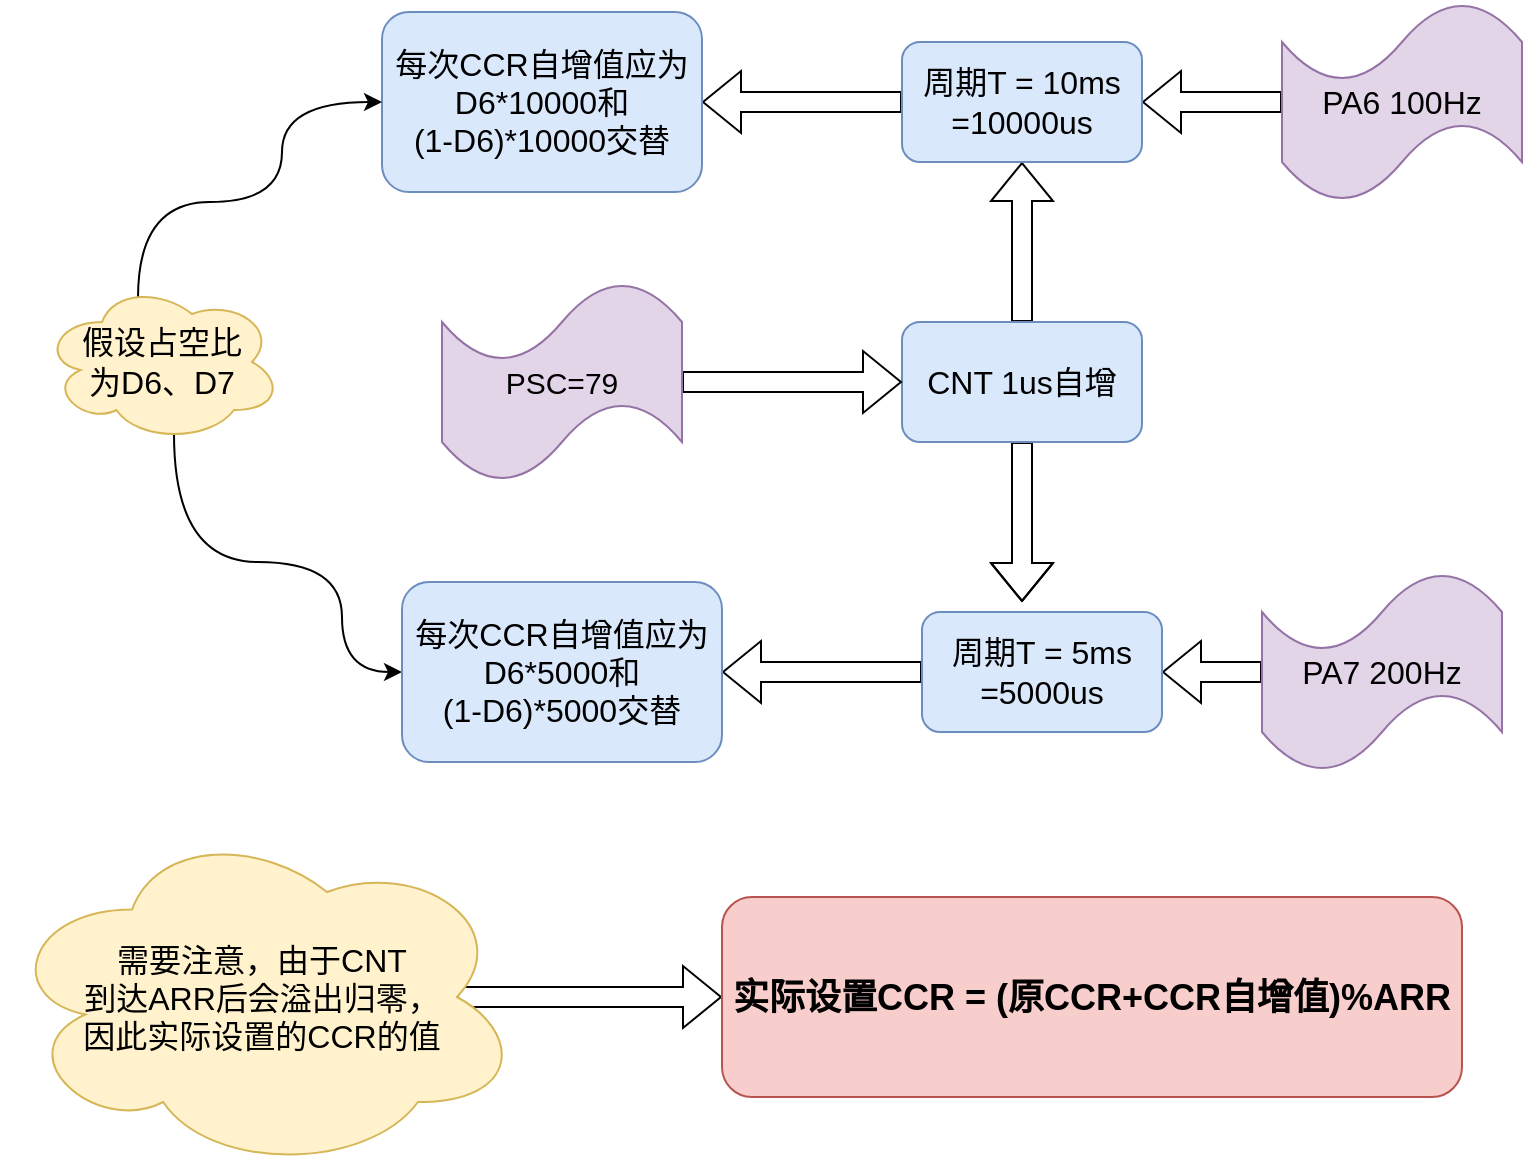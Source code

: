 <mxfile version="20.8.16" type="device"><diagram name="第 1 页" id="ghZhoQ0a8lJcCZlEwajJ"><mxGraphModel dx="1036" dy="614" grid="1" gridSize="10" guides="1" tooltips="1" connect="1" arrows="1" fold="1" page="1" pageScale="1" pageWidth="827" pageHeight="1169" math="0" shadow="0"><root><mxCell id="0"/><mxCell id="1" parent="0"/><mxCell id="QySJtTirAkExQh61y3MF-23" style="edgeStyle=orthogonalEdgeStyle;shape=flexArrow;rounded=0;orthogonalLoop=1;jettySize=auto;html=1;exitX=0.5;exitY=0;exitDx=0;exitDy=0;fontSize=16;entryX=0.5;entryY=1;entryDx=0;entryDy=0;" edge="1" parent="1" source="xvqxVZIRq5hpJjOjW9nH-1" target="QySJtTirAkExQh61y3MF-5"><mxGeometry relative="1" as="geometry"><mxPoint x="520" y="410" as="targetPoint"/></mxGeometry></mxCell><mxCell id="QySJtTirAkExQh61y3MF-24" style="edgeStyle=orthogonalEdgeStyle;shape=flexArrow;rounded=0;orthogonalLoop=1;jettySize=auto;html=1;exitX=0.5;exitY=1;exitDx=0;exitDy=0;fontSize=16;" edge="1" parent="1" source="xvqxVZIRq5hpJjOjW9nH-1"><mxGeometry relative="1" as="geometry"><mxPoint x="520" y="600" as="targetPoint"/></mxGeometry></mxCell><mxCell id="xvqxVZIRq5hpJjOjW9nH-1" value="&lt;font style=&quot;font-size: 16px;&quot;&gt;CNT 1us自增&lt;/font&gt;" style="rounded=1;whiteSpace=wrap;html=1;fillColor=#dae8fc;strokeColor=#6c8ebf;" parent="1" vertex="1"><mxGeometry x="460" y="460" width="120" height="60" as="geometry"/></mxCell><mxCell id="QySJtTirAkExQh61y3MF-22" style="edgeStyle=orthogonalEdgeStyle;shape=flexArrow;rounded=0;orthogonalLoop=1;jettySize=auto;html=1;exitX=1;exitY=0.5;exitDx=0;exitDy=0;exitPerimeter=0;entryX=0;entryY=0.5;entryDx=0;entryDy=0;fontSize=16;" edge="1" parent="1" source="QySJtTirAkExQh61y3MF-1" target="xvqxVZIRq5hpJjOjW9nH-1"><mxGeometry relative="1" as="geometry"/></mxCell><mxCell id="QySJtTirAkExQh61y3MF-1" value="&lt;font style=&quot;font-size: 15px;&quot;&gt;PSC=79&lt;/font&gt;" style="shape=tape;whiteSpace=wrap;html=1;fillColor=#e1d5e7;strokeColor=#9673a6;" vertex="1" parent="1"><mxGeometry x="230" y="440" width="120" height="100" as="geometry"/></mxCell><mxCell id="QySJtTirAkExQh61y3MF-7" style="edgeStyle=orthogonalEdgeStyle;shape=flexArrow;rounded=0;orthogonalLoop=1;jettySize=auto;html=1;entryX=1;entryY=0.5;entryDx=0;entryDy=0;fontSize=16;" edge="1" parent="1" source="QySJtTirAkExQh61y3MF-3" target="QySJtTirAkExQh61y3MF-5"><mxGeometry relative="1" as="geometry"/></mxCell><mxCell id="QySJtTirAkExQh61y3MF-3" value="PA6 100Hz" style="shape=tape;whiteSpace=wrap;html=1;fontSize=16;size=0.4;fillColor=#e1d5e7;strokeColor=#9673a6;" vertex="1" parent="1"><mxGeometry x="650" y="300" width="120" height="100" as="geometry"/></mxCell><mxCell id="QySJtTirAkExQh61y3MF-9" style="edgeStyle=orthogonalEdgeStyle;shape=flexArrow;rounded=0;orthogonalLoop=1;jettySize=auto;html=1;exitX=0;exitY=0.5;exitDx=0;exitDy=0;exitPerimeter=0;entryX=1;entryY=0.5;entryDx=0;entryDy=0;fontSize=16;" edge="1" parent="1" source="QySJtTirAkExQh61y3MF-4" target="QySJtTirAkExQh61y3MF-8"><mxGeometry relative="1" as="geometry"/></mxCell><mxCell id="QySJtTirAkExQh61y3MF-4" value="PA7 200Hz" style="shape=tape;whiteSpace=wrap;html=1;fontSize=16;fillColor=#e1d5e7;strokeColor=#9673a6;" vertex="1" parent="1"><mxGeometry x="640" y="585" width="120" height="100" as="geometry"/></mxCell><mxCell id="QySJtTirAkExQh61y3MF-11" style="edgeStyle=orthogonalEdgeStyle;shape=flexArrow;rounded=0;orthogonalLoop=1;jettySize=auto;html=1;exitX=0;exitY=0.5;exitDx=0;exitDy=0;entryX=1;entryY=0.5;entryDx=0;entryDy=0;fontSize=16;" edge="1" parent="1" source="QySJtTirAkExQh61y3MF-5" target="QySJtTirAkExQh61y3MF-10"><mxGeometry relative="1" as="geometry"/></mxCell><mxCell id="QySJtTirAkExQh61y3MF-5" value="&lt;span style=&quot;font-size: 16px;&quot;&gt;周期T = 10ms&lt;br&gt;=10000us&lt;br&gt;&lt;/span&gt;" style="rounded=1;whiteSpace=wrap;html=1;fillColor=#dae8fc;strokeColor=#6c8ebf;" vertex="1" parent="1"><mxGeometry x="460" y="320" width="120" height="60" as="geometry"/></mxCell><mxCell id="QySJtTirAkExQh61y3MF-19" style="edgeStyle=orthogonalEdgeStyle;shape=flexArrow;rounded=0;orthogonalLoop=1;jettySize=auto;html=1;exitX=0;exitY=0.5;exitDx=0;exitDy=0;entryX=1;entryY=0.5;entryDx=0;entryDy=0;fontSize=16;" edge="1" parent="1" source="QySJtTirAkExQh61y3MF-8" target="QySJtTirAkExQh61y3MF-17"><mxGeometry relative="1" as="geometry"/></mxCell><mxCell id="QySJtTirAkExQh61y3MF-8" value="&lt;span style=&quot;font-size: 16px;&quot;&gt;周期T = 5ms&lt;br&gt;=5000us&lt;br&gt;&lt;/span&gt;" style="rounded=1;whiteSpace=wrap;html=1;fillColor=#dae8fc;strokeColor=#6c8ebf;" vertex="1" parent="1"><mxGeometry x="470" y="605" width="120" height="60" as="geometry"/></mxCell><mxCell id="QySJtTirAkExQh61y3MF-10" value="每次CCR自增值应为&lt;br&gt;D6*10000和&lt;br&gt;(1-D6)*10000交替" style="rounded=1;whiteSpace=wrap;html=1;fontSize=16;fillColor=#dae8fc;strokeColor=#6c8ebf;" vertex="1" parent="1"><mxGeometry x="200" y="305" width="160" height="90" as="geometry"/></mxCell><mxCell id="QySJtTirAkExQh61y3MF-26" style="edgeStyle=orthogonalEdgeStyle;curved=1;rounded=0;orthogonalLoop=1;jettySize=auto;html=1;exitX=0.4;exitY=0.1;exitDx=0;exitDy=0;exitPerimeter=0;entryX=0;entryY=0.5;entryDx=0;entryDy=0;fontSize=16;" edge="1" parent="1" source="QySJtTirAkExQh61y3MF-14" target="QySJtTirAkExQh61y3MF-10"><mxGeometry relative="1" as="geometry"><Array as="points"><mxPoint x="78" y="400"/><mxPoint x="150" y="400"/><mxPoint x="150" y="350"/></Array></mxGeometry></mxCell><mxCell id="QySJtTirAkExQh61y3MF-27" style="edgeStyle=orthogonalEdgeStyle;curved=1;rounded=0;orthogonalLoop=1;jettySize=auto;html=1;exitX=0.55;exitY=0.95;exitDx=0;exitDy=0;exitPerimeter=0;entryX=0;entryY=0.5;entryDx=0;entryDy=0;fontSize=16;" edge="1" parent="1" source="QySJtTirAkExQh61y3MF-14" target="QySJtTirAkExQh61y3MF-17"><mxGeometry relative="1" as="geometry"><Array as="points"><mxPoint x="96" y="580"/><mxPoint x="180" y="580"/><mxPoint x="180" y="635"/></Array></mxGeometry></mxCell><mxCell id="QySJtTirAkExQh61y3MF-14" value="假设占空比&lt;br&gt;为D6、D7" style="ellipse;shape=cloud;whiteSpace=wrap;html=1;fontSize=16;fillColor=#fff2cc;strokeColor=#d6b656;" vertex="1" parent="1"><mxGeometry x="30" y="440" width="120" height="80" as="geometry"/></mxCell><mxCell id="QySJtTirAkExQh61y3MF-17" value="每次CCR自增值应为&lt;br&gt;D6*5000和&lt;br&gt;(1-D6)*5000交替" style="rounded=1;whiteSpace=wrap;html=1;fontSize=16;fillColor=#dae8fc;strokeColor=#6c8ebf;" vertex="1" parent="1"><mxGeometry x="210" y="590" width="160" height="90" as="geometry"/></mxCell><mxCell id="QySJtTirAkExQh61y3MF-30" style="edgeStyle=orthogonalEdgeStyle;curved=1;rounded=0;orthogonalLoop=1;jettySize=auto;html=1;exitX=0.875;exitY=0.5;exitDx=0;exitDy=0;exitPerimeter=0;fontSize=16;shape=flexArrow;" edge="1" parent="1" source="QySJtTirAkExQh61y3MF-28" target="QySJtTirAkExQh61y3MF-29"><mxGeometry relative="1" as="geometry"/></mxCell><mxCell id="QySJtTirAkExQh61y3MF-28" value="需要注意，由于CNT&lt;br&gt;到达ARR后会溢出归零，&lt;br&gt;因此实际设置的CCR的值" style="ellipse;shape=cloud;whiteSpace=wrap;html=1;fontSize=16;fillColor=#fff2cc;strokeColor=#d6b656;" vertex="1" parent="1"><mxGeometry x="10" y="710" width="260" height="175" as="geometry"/></mxCell><mxCell id="QySJtTirAkExQh61y3MF-29" value="&lt;b&gt;&lt;font style=&quot;font-size: 18px;&quot;&gt;实际设置CCR = (原CCR+CCR自增值)%ARR&lt;/font&gt;&lt;/b&gt;" style="rounded=1;whiteSpace=wrap;html=1;fontSize=16;fillColor=#f8cecc;strokeColor=#b85450;" vertex="1" parent="1"><mxGeometry x="370" y="747.5" width="370" height="100" as="geometry"/></mxCell></root></mxGraphModel></diagram></mxfile>